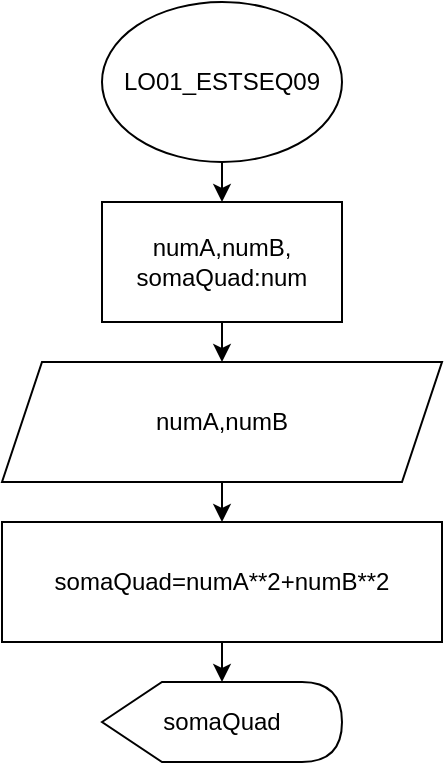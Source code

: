 <mxfile>
    <diagram id="XWIQ4T_uKaxClt0TjYQR" name="Page-1">
        <mxGraphModel dx="774" dy="307" grid="1" gridSize="10" guides="1" tooltips="1" connect="1" arrows="1" fold="1" page="1" pageScale="1" pageWidth="850" pageHeight="1100" math="0" shadow="0">
            <root>
                <mxCell id="0"/>
                <mxCell id="1" parent="0"/>
                <mxCell id="2" value="" style="edgeStyle=none;html=1;" parent="1" source="3" target="5" edge="1">
                    <mxGeometry relative="1" as="geometry"/>
                </mxCell>
                <mxCell id="3" value="LO01_ESTSEQ09" style="ellipse;whiteSpace=wrap;html=1;" parent="1" vertex="1">
                    <mxGeometry x="60" y="40" width="120" height="80" as="geometry"/>
                </mxCell>
                <mxCell id="4" value="" style="edgeStyle=none;html=1;" parent="1" source="5" target="7" edge="1">
                    <mxGeometry relative="1" as="geometry"/>
                </mxCell>
                <mxCell id="5" value="numA,numB, somaQuad:num" style="rounded=0;whiteSpace=wrap;html=1;" parent="1" vertex="1">
                    <mxGeometry x="60" y="140" width="120" height="60" as="geometry"/>
                </mxCell>
                <mxCell id="6" value="" style="edgeStyle=none;html=1;" parent="1" source="7" target="9" edge="1">
                    <mxGeometry relative="1" as="geometry"/>
                </mxCell>
                <mxCell id="7" value="numA,numB" style="shape=parallelogram;perimeter=parallelogramPerimeter;whiteSpace=wrap;html=1;fixedSize=1;" parent="1" vertex="1">
                    <mxGeometry x="10" y="220" width="220" height="60" as="geometry"/>
                </mxCell>
                <mxCell id="8" value="" style="edgeStyle=none;html=1;" parent="1" source="9" target="10" edge="1">
                    <mxGeometry relative="1" as="geometry"/>
                </mxCell>
                <mxCell id="9" value="&lt;span style=&quot;color: rgb(0, 0, 0);&quot;&gt;somaQuad=numA**2+numB**2&lt;/span&gt;" style="rounded=0;whiteSpace=wrap;html=1;" parent="1" vertex="1">
                    <mxGeometry x="10" y="300" width="220" height="60" as="geometry"/>
                </mxCell>
                <mxCell id="10" value="somaQuad" style="shape=display;whiteSpace=wrap;html=1;" parent="1" vertex="1">
                    <mxGeometry x="60" y="380" width="120" height="40" as="geometry"/>
                </mxCell>
            </root>
        </mxGraphModel>
    </diagram>
</mxfile>